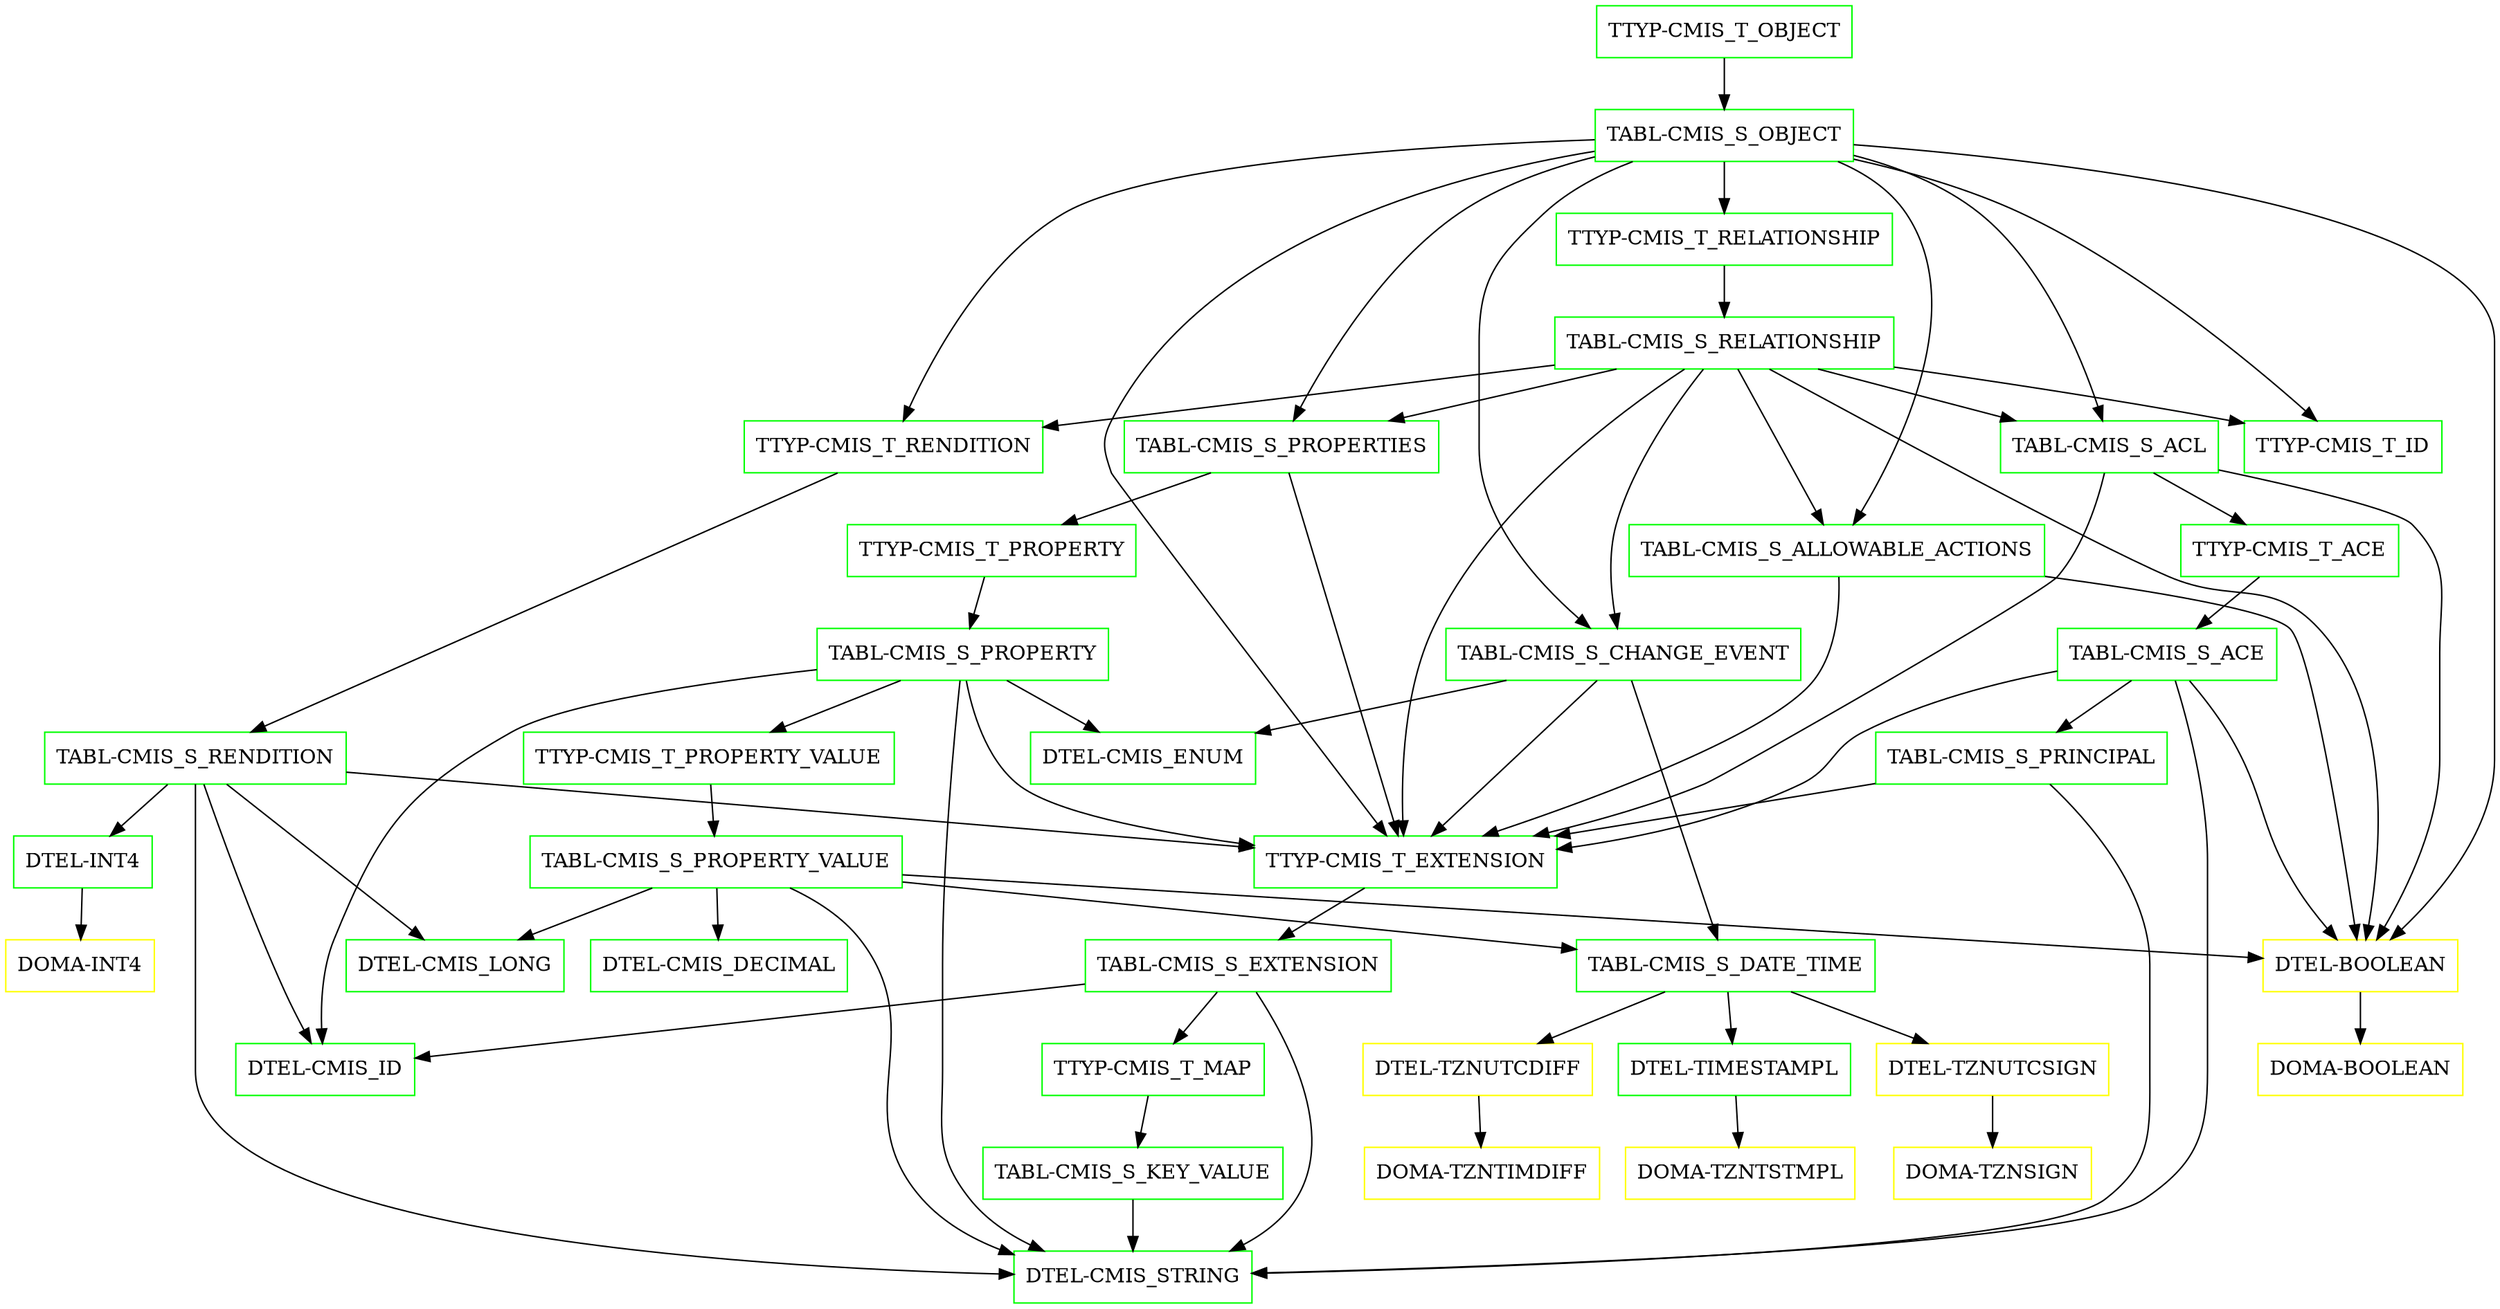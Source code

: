 digraph G {
  "TTYP-CMIS_T_OBJECT" [shape=box,color=green];
  "TABL-CMIS_S_OBJECT" [shape=box,color=green,URL="./TABL_CMIS_S_OBJECT.html"];
  "TTYP-CMIS_T_EXTENSION" [shape=box,color=green,URL="./TTYP_CMIS_T_EXTENSION.html"];
  "TABL-CMIS_S_EXTENSION" [shape=box,color=green,URL="./TABL_CMIS_S_EXTENSION.html"];
  "TTYP-CMIS_T_MAP" [shape=box,color=green,URL="./TTYP_CMIS_T_MAP.html"];
  "TABL-CMIS_S_KEY_VALUE" [shape=box,color=green,URL="./TABL_CMIS_S_KEY_VALUE.html"];
  "DTEL-CMIS_STRING" [shape=box,color=green,URL="./DTEL_CMIS_STRING.html"];
  "DTEL-CMIS_ID" [shape=box,color=green,URL="./DTEL_CMIS_ID.html"];
  "TTYP-CMIS_T_RENDITION" [shape=box,color=green,URL="./TTYP_CMIS_T_RENDITION.html"];
  "TABL-CMIS_S_RENDITION" [shape=box,color=green,URL="./TABL_CMIS_S_RENDITION.html"];
  "DTEL-INT4" [shape=box,color=green,URL="./DTEL_INT4.html"];
  "DOMA-INT4" [shape=box,color=yellow,URL="./DOMA_INT4.html"];
  "DTEL-CMIS_LONG" [shape=box,color=green,URL="./DTEL_CMIS_LONG.html"];
  "TTYP-CMIS_T_ID" [shape=box,color=green,URL="./TTYP_CMIS_T_ID.html"];
  "DTEL-BOOLEAN" [shape=box,color=yellow,URL="./DTEL_BOOLEAN.html"];
  "DOMA-BOOLEAN" [shape=box,color=yellow,URL="./DOMA_BOOLEAN.html"];
  "TABL-CMIS_S_ACL" [shape=box,color=green,URL="./TABL_CMIS_S_ACL.html"];
  "TTYP-CMIS_T_ACE" [shape=box,color=green,URL="./TTYP_CMIS_T_ACE.html"];
  "TABL-CMIS_S_ACE" [shape=box,color=green,URL="./TABL_CMIS_S_ACE.html"];
  "TABL-CMIS_S_PRINCIPAL" [shape=box,color=green,URL="./TABL_CMIS_S_PRINCIPAL.html"];
  "TABL-CMIS_S_CHANGE_EVENT" [shape=box,color=green,URL="./TABL_CMIS_S_CHANGE_EVENT.html"];
  "TABL-CMIS_S_DATE_TIME" [shape=box,color=green,URL="./TABL_CMIS_S_DATE_TIME.html"];
  "DTEL-TZNUTCSIGN" [shape=box,color=yellow,URL="./DTEL_TZNUTCSIGN.html"];
  "DOMA-TZNSIGN" [shape=box,color=yellow,URL="./DOMA_TZNSIGN.html"];
  "DTEL-TZNUTCDIFF" [shape=box,color=yellow,URL="./DTEL_TZNUTCDIFF.html"];
  "DOMA-TZNTIMDIFF" [shape=box,color=yellow,URL="./DOMA_TZNTIMDIFF.html"];
  "DTEL-TIMESTAMPL" [shape=box,color=green,URL="./DTEL_TIMESTAMPL.html"];
  "DOMA-TZNTSTMPL" [shape=box,color=yellow,URL="./DOMA_TZNTSTMPL.html"];
  "DTEL-CMIS_ENUM" [shape=box,color=green,URL="./DTEL_CMIS_ENUM.html"];
  "TTYP-CMIS_T_RELATIONSHIP" [shape=box,color=green,URL="./TTYP_CMIS_T_RELATIONSHIP.html"];
  "TABL-CMIS_S_RELATIONSHIP" [shape=box,color=green,URL="./TABL_CMIS_S_RELATIONSHIP.html"];
  "TABL-CMIS_S_ALLOWABLE_ACTIONS" [shape=box,color=green,URL="./TABL_CMIS_S_ALLOWABLE_ACTIONS.html"];
  "TABL-CMIS_S_PROPERTIES" [shape=box,color=green,URL="./TABL_CMIS_S_PROPERTIES.html"];
  "TTYP-CMIS_T_PROPERTY" [shape=box,color=green,URL="./TTYP_CMIS_T_PROPERTY.html"];
  "TABL-CMIS_S_PROPERTY" [shape=box,color=green,URL="./TABL_CMIS_S_PROPERTY.html"];
  "TTYP-CMIS_T_PROPERTY_VALUE" [shape=box,color=green,URL="./TTYP_CMIS_T_PROPERTY_VALUE.html"];
  "TABL-CMIS_S_PROPERTY_VALUE" [shape=box,color=green,URL="./TABL_CMIS_S_PROPERTY_VALUE.html"];
  "DTEL-CMIS_DECIMAL" [shape=box,color=green,URL="./DTEL_CMIS_DECIMAL.html"];
  "TTYP-CMIS_T_OBJECT" -> "TABL-CMIS_S_OBJECT";
  "TABL-CMIS_S_OBJECT" -> "TABL-CMIS_S_PROPERTIES";
  "TABL-CMIS_S_OBJECT" -> "TABL-CMIS_S_ALLOWABLE_ACTIONS";
  "TABL-CMIS_S_OBJECT" -> "TTYP-CMIS_T_RELATIONSHIP";
  "TABL-CMIS_S_OBJECT" -> "TABL-CMIS_S_CHANGE_EVENT";
  "TABL-CMIS_S_OBJECT" -> "TABL-CMIS_S_ACL";
  "TABL-CMIS_S_OBJECT" -> "DTEL-BOOLEAN";
  "TABL-CMIS_S_OBJECT" -> "TTYP-CMIS_T_ID";
  "TABL-CMIS_S_OBJECT" -> "TTYP-CMIS_T_RENDITION";
  "TABL-CMIS_S_OBJECT" -> "TTYP-CMIS_T_EXTENSION";
  "TTYP-CMIS_T_EXTENSION" -> "TABL-CMIS_S_EXTENSION";
  "TABL-CMIS_S_EXTENSION" -> "DTEL-CMIS_ID";
  "TABL-CMIS_S_EXTENSION" -> "DTEL-CMIS_STRING";
  "TABL-CMIS_S_EXTENSION" -> "TTYP-CMIS_T_MAP";
  "TTYP-CMIS_T_MAP" -> "TABL-CMIS_S_KEY_VALUE";
  "TABL-CMIS_S_KEY_VALUE" -> "DTEL-CMIS_STRING";
  "TTYP-CMIS_T_RENDITION" -> "TABL-CMIS_S_RENDITION";
  "TABL-CMIS_S_RENDITION" -> "DTEL-CMIS_STRING";
  "TABL-CMIS_S_RENDITION" -> "DTEL-CMIS_LONG";
  "TABL-CMIS_S_RENDITION" -> "DTEL-INT4";
  "TABL-CMIS_S_RENDITION" -> "DTEL-CMIS_ID";
  "TABL-CMIS_S_RENDITION" -> "TTYP-CMIS_T_EXTENSION";
  "DTEL-INT4" -> "DOMA-INT4";
  "DTEL-BOOLEAN" -> "DOMA-BOOLEAN";
  "TABL-CMIS_S_ACL" -> "TTYP-CMIS_T_ACE";
  "TABL-CMIS_S_ACL" -> "DTEL-BOOLEAN";
  "TABL-CMIS_S_ACL" -> "TTYP-CMIS_T_EXTENSION";
  "TTYP-CMIS_T_ACE" -> "TABL-CMIS_S_ACE";
  "TABL-CMIS_S_ACE" -> "TABL-CMIS_S_PRINCIPAL";
  "TABL-CMIS_S_ACE" -> "DTEL-CMIS_STRING";
  "TABL-CMIS_S_ACE" -> "DTEL-BOOLEAN";
  "TABL-CMIS_S_ACE" -> "TTYP-CMIS_T_EXTENSION";
  "TABL-CMIS_S_PRINCIPAL" -> "DTEL-CMIS_STRING";
  "TABL-CMIS_S_PRINCIPAL" -> "TTYP-CMIS_T_EXTENSION";
  "TABL-CMIS_S_CHANGE_EVENT" -> "DTEL-CMIS_ENUM";
  "TABL-CMIS_S_CHANGE_EVENT" -> "TABL-CMIS_S_DATE_TIME";
  "TABL-CMIS_S_CHANGE_EVENT" -> "TTYP-CMIS_T_EXTENSION";
  "TABL-CMIS_S_DATE_TIME" -> "DTEL-TIMESTAMPL";
  "TABL-CMIS_S_DATE_TIME" -> "DTEL-TZNUTCDIFF";
  "TABL-CMIS_S_DATE_TIME" -> "DTEL-TZNUTCSIGN";
  "DTEL-TZNUTCSIGN" -> "DOMA-TZNSIGN";
  "DTEL-TZNUTCDIFF" -> "DOMA-TZNTIMDIFF";
  "DTEL-TIMESTAMPL" -> "DOMA-TZNTSTMPL";
  "TTYP-CMIS_T_RELATIONSHIP" -> "TABL-CMIS_S_RELATIONSHIP";
  "TABL-CMIS_S_RELATIONSHIP" -> "TABL-CMIS_S_PROPERTIES";
  "TABL-CMIS_S_RELATIONSHIP" -> "TABL-CMIS_S_ALLOWABLE_ACTIONS";
  "TABL-CMIS_S_RELATIONSHIP" -> "TABL-CMIS_S_CHANGE_EVENT";
  "TABL-CMIS_S_RELATIONSHIP" -> "TABL-CMIS_S_ACL";
  "TABL-CMIS_S_RELATIONSHIP" -> "DTEL-BOOLEAN";
  "TABL-CMIS_S_RELATIONSHIP" -> "TTYP-CMIS_T_ID";
  "TABL-CMIS_S_RELATIONSHIP" -> "TTYP-CMIS_T_RENDITION";
  "TABL-CMIS_S_RELATIONSHIP" -> "TTYP-CMIS_T_EXTENSION";
  "TABL-CMIS_S_ALLOWABLE_ACTIONS" -> "DTEL-BOOLEAN";
  "TABL-CMIS_S_ALLOWABLE_ACTIONS" -> "TTYP-CMIS_T_EXTENSION";
  "TABL-CMIS_S_PROPERTIES" -> "TTYP-CMIS_T_PROPERTY";
  "TABL-CMIS_S_PROPERTIES" -> "TTYP-CMIS_T_EXTENSION";
  "TTYP-CMIS_T_PROPERTY" -> "TABL-CMIS_S_PROPERTY";
  "TABL-CMIS_S_PROPERTY" -> "DTEL-CMIS_ID";
  "TABL-CMIS_S_PROPERTY" -> "DTEL-CMIS_ENUM";
  "TABL-CMIS_S_PROPERTY" -> "DTEL-CMIS_STRING";
  "TABL-CMIS_S_PROPERTY" -> "TTYP-CMIS_T_PROPERTY_VALUE";
  "TABL-CMIS_S_PROPERTY" -> "TTYP-CMIS_T_EXTENSION";
  "TTYP-CMIS_T_PROPERTY_VALUE" -> "TABL-CMIS_S_PROPERTY_VALUE";
  "TABL-CMIS_S_PROPERTY_VALUE" -> "DTEL-CMIS_STRING";
  "TABL-CMIS_S_PROPERTY_VALUE" -> "DTEL-BOOLEAN";
  "TABL-CMIS_S_PROPERTY_VALUE" -> "DTEL-CMIS_LONG";
  "TABL-CMIS_S_PROPERTY_VALUE" -> "DTEL-CMIS_DECIMAL";
  "TABL-CMIS_S_PROPERTY_VALUE" -> "TABL-CMIS_S_DATE_TIME";
}

